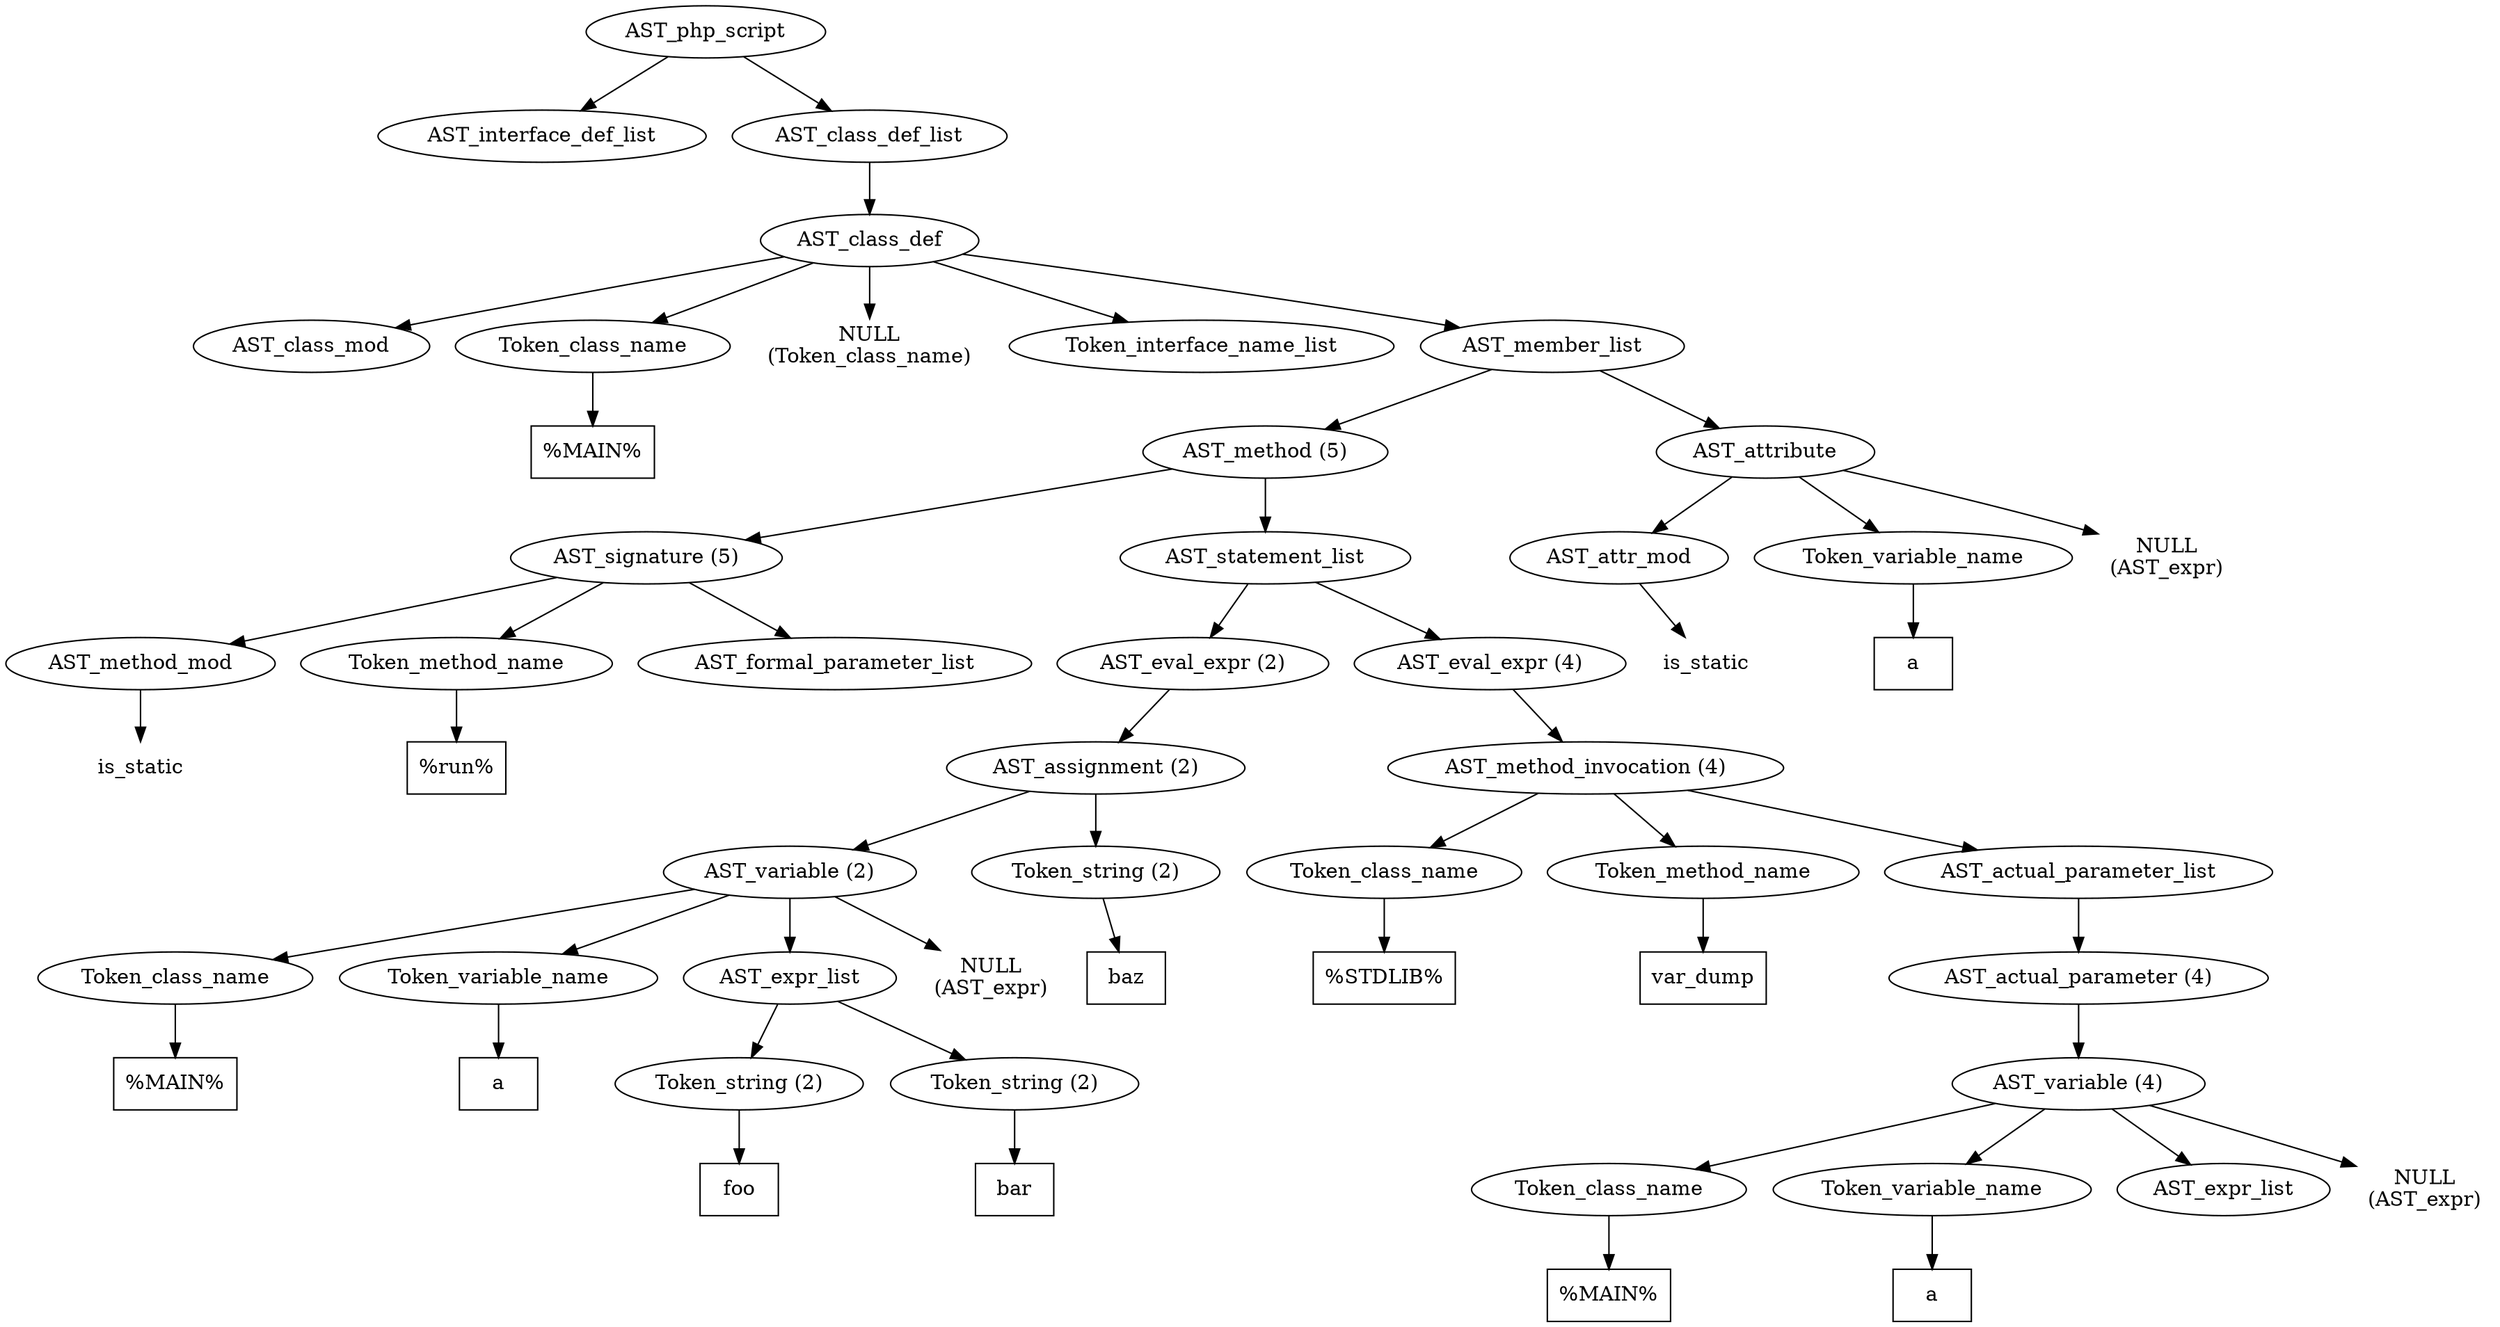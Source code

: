 /*
 * AST in dot format generated by phc -- the PHP compiler
 */

digraph AST {
node_0 [label="AST_php_script"];
node_1 [label="AST_interface_def_list"];
node_2 [label="AST_class_def_list"];
node_3 [label="AST_class_def"];
node_4 [label="AST_class_mod"];
node_5 [label="Token_class_name"];
node_6 [label="%MAIN%", shape=box]
node_5 -> node_6;
node_7 [label="NULL\n(Token_class_name)", shape=plaintext]
node_8 [label="Token_interface_name_list"];
node_9 [label="AST_member_list"];
node_10 [label="AST_method (5)"];
node_11 [label="AST_signature (5)"];
node_12 [label="AST_method_mod"];
node_13 [label="is_static", shape=plaintext]
node_12 -> node_13;
node_14 [label="Token_method_name"];
node_15 [label="%run%", shape=box]
node_14 -> node_15;
node_16 [label="AST_formal_parameter_list"];
node_11 -> node_16;
node_11 -> node_14;
node_11 -> node_12;
node_17 [label="AST_statement_list"];
node_18 [label="AST_eval_expr (2)"];
node_19 [label="AST_assignment (2)"];
node_20 [label="AST_variable (2)"];
node_21 [label="Token_class_name"];
node_22 [label="%MAIN%", shape=box]
node_21 -> node_22;
node_23 [label="Token_variable_name"];
node_24 [label="a", shape=box]
node_23 -> node_24;
node_25 [label="AST_expr_list"];
node_26 [label="Token_string (2)"];
node_27 [label="foo", shape=box]
node_26 -> node_27;
node_28 [label="Token_string (2)"];
node_29 [label="bar", shape=box]
node_28 -> node_29;
node_25 -> node_28;
node_25 -> node_26;
node_30 [label="NULL\n(AST_expr)", shape=plaintext]
node_20 -> node_30;
node_20 -> node_25;
node_20 -> node_23;
node_20 -> node_21;
node_31 [label="Token_string (2)"];
node_32 [label="baz", shape=box]
node_31 -> node_32;
node_19 -> node_31;
node_19 -> node_20;
node_18 -> node_19;
node_33 [label="AST_eval_expr (4)"];
node_34 [label="AST_method_invocation (4)"];
node_35 [label="Token_class_name"];
node_36 [label="%STDLIB%", shape=box]
node_35 -> node_36;
node_37 [label="Token_method_name"];
node_38 [label="var_dump", shape=box]
node_37 -> node_38;
node_39 [label="AST_actual_parameter_list"];
node_40 [label="AST_actual_parameter (4)"];
node_41 [label="AST_variable (4)"];
node_42 [label="Token_class_name"];
node_43 [label="%MAIN%", shape=box]
node_42 -> node_43;
node_44 [label="Token_variable_name"];
node_45 [label="a", shape=box]
node_44 -> node_45;
node_46 [label="AST_expr_list"];
node_47 [label="NULL\n(AST_expr)", shape=plaintext]
node_41 -> node_47;
node_41 -> node_46;
node_41 -> node_44;
node_41 -> node_42;
node_40 -> node_41;
node_39 -> node_40;
node_34 -> node_39;
node_34 -> node_37;
node_34 -> node_35;
node_33 -> node_34;
node_17 -> node_33;
node_17 -> node_18;
node_10 -> node_17;
node_10 -> node_11;
node_48 [label="AST_attribute"];
node_49 [label="AST_attr_mod"];
node_50 [label="is_static", shape=plaintext]
node_49 -> node_50;
node_51 [label="Token_variable_name"];
node_52 [label="a", shape=box]
node_51 -> node_52;
node_53 [label="NULL\n(AST_expr)", shape=plaintext]
node_48 -> node_53;
node_48 -> node_51;
node_48 -> node_49;
node_9 -> node_48;
node_9 -> node_10;
node_3 -> node_9;
node_3 -> node_8;
node_3 -> node_7;
node_3 -> node_5;
node_3 -> node_4;
node_2 -> node_3;
node_0 -> node_2;
node_0 -> node_1;
}
